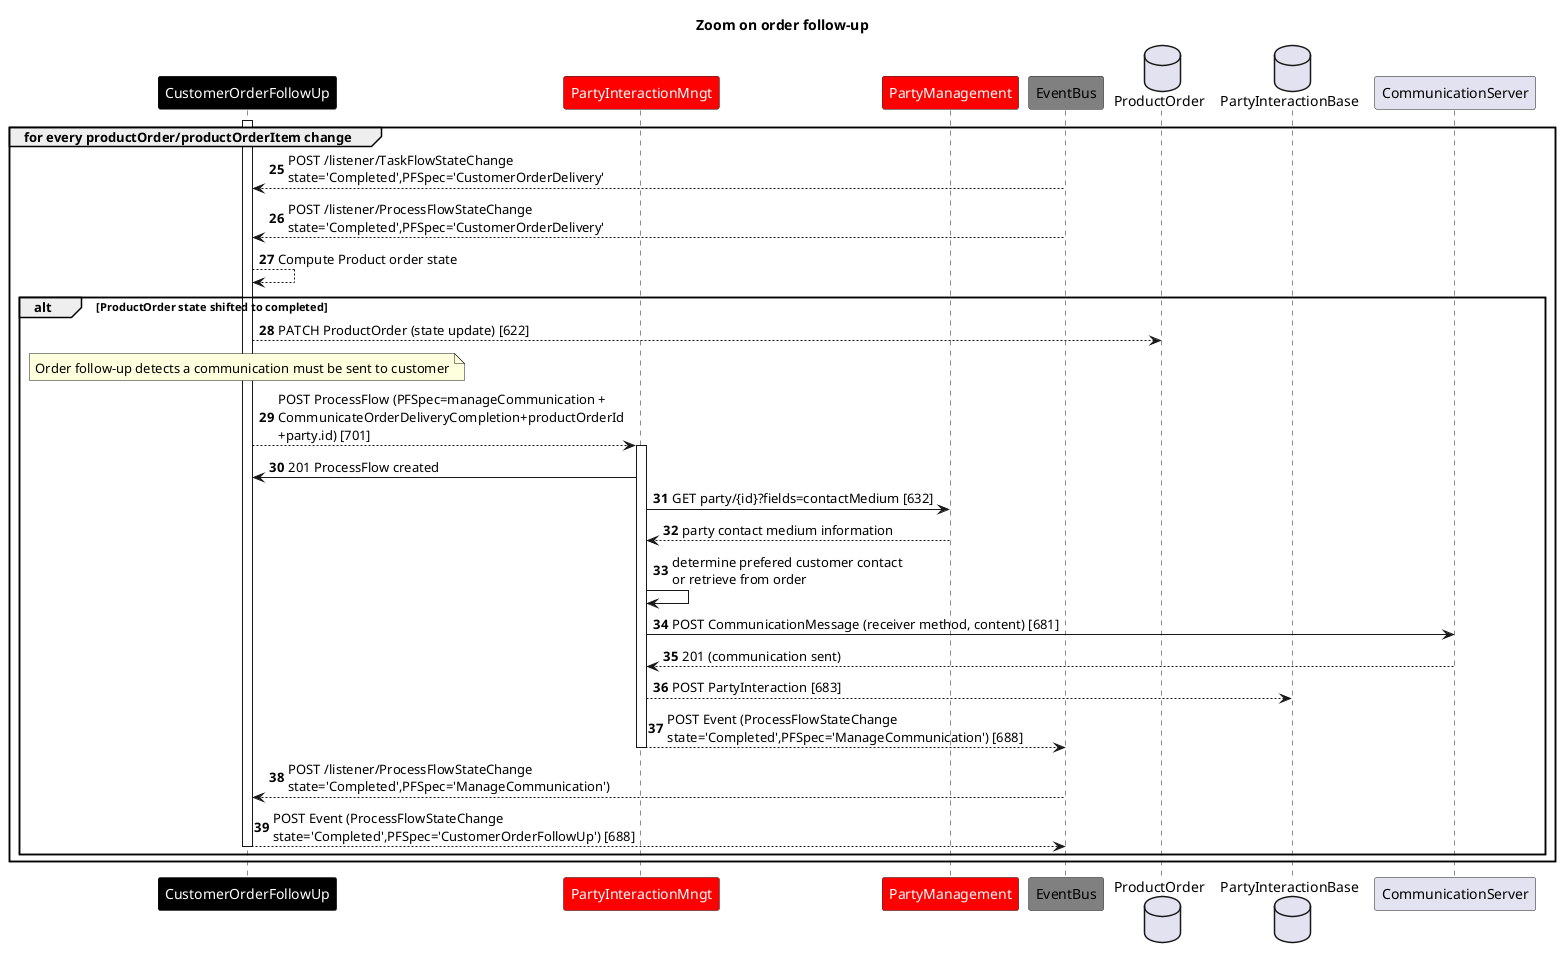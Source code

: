 
@startuml
skinparam ParticipantFontColor automatic
Title: Zoom on order follow-up
autonumber 25
participant CustomerOrderFollowUp #Black
participant PartyInteractionMngt #Red
participant PartyManagement #Red
participant EventBus #Grey
database ProductOrder
database PartyInteractionBase

group for every productOrder/productOrderItem change
activate CustomerOrderFollowUp
EventBus --> CustomerOrderFollowUp: POST /listener/TaskFlowStateChange\nstate='Completed',PFSpec='CustomerOrderDelivery'
EventBus --> CustomerOrderFollowUp: POST /listener/ProcessFlowStateChange\nstate='Completed',PFSpec='CustomerOrderDelivery'
CustomerOrderFollowUp --> CustomerOrderFollowUp: Compute Product order state
alt ProductOrder state shifted to completed
CustomerOrderFollowUp --> ProductOrder: PATCH ProductOrder (state update) [622]
note over CustomerOrderFollowUp: Order follow-up detects a communication must be sent to customer
CustomerOrderFollowUp --> PartyInteractionMngt: POST ProcessFlow (PFSpec=manageCommunication +\nCommunicateOrderDeliveryCompletion+productOrderId\n+party.id) [701]
activate PartyInteractionMngt
PartyInteractionMngt -> CustomerOrderFollowUp : 201 ProcessFlow created
PartyInteractionMngt -> PartyManagement : GET party/{id}?fields=contactMedium [632]
PartyManagement --> PartyInteractionMngt : party contact medium information
PartyInteractionMngt -> PartyInteractionMngt : determine prefered customer contact\nor retrieve from order
PartyInteractionMngt -> CommunicationServer: POST CommunicationMessage (receiver method, content) [681]
CommunicationServer --> PartyInteractionMngt : 201 (communication sent)
PartyInteractionMngt --> PartyInteractionBase : POST PartyInteraction [683]
PartyInteractionMngt --> EventBus: POST Event (ProcessFlowStateChange\nstate='Completed',PFSpec='ManageCommunication') [688]
deactivate PartyInteractionMngt
EventBus --> CustomerOrderFollowUp: POST /listener/ProcessFlowStateChange\nstate='Completed',PFSpec='ManageCommunication')
CustomerOrderFollowUp --> EventBus : POST Event (ProcessFlowStateChange\nstate='Completed',PFSpec='CustomerOrderFollowUp') [688]
deactivate CustomerOrderFollowUp
end
end


@enduml
